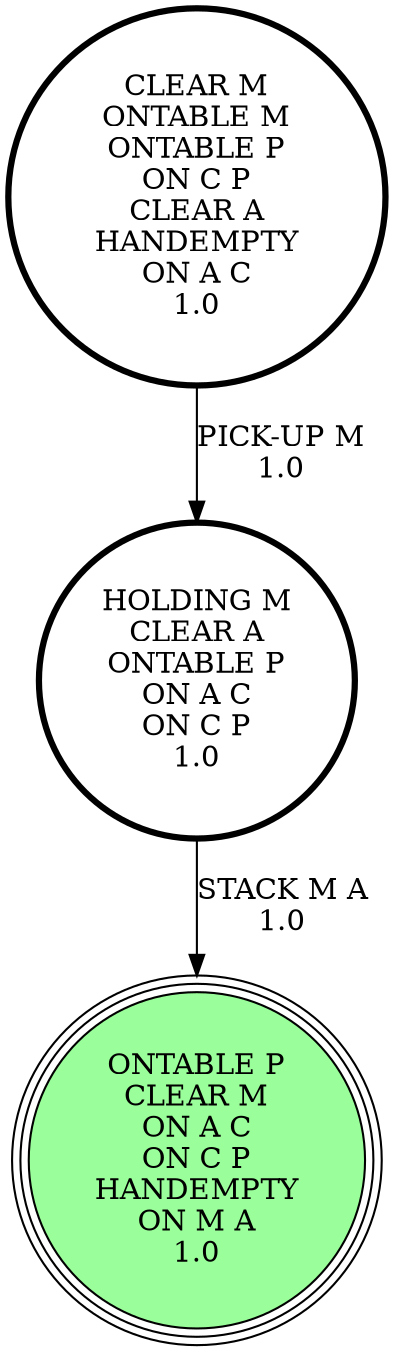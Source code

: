 digraph {
"HOLDING M\nCLEAR A\nONTABLE P\nON A C\nON C P\n1.0\n" -> "ONTABLE P\nCLEAR M\nON A C\nON C P\nHANDEMPTY\nON M A\n1.0\n"[label="STACK M A\n1.0\n"];
"CLEAR M\nONTABLE M\nONTABLE P\nON C P\nCLEAR A\nHANDEMPTY\nON A C\n1.0\n" -> "HOLDING M\nCLEAR A\nONTABLE P\nON A C\nON C P\n1.0\n"[label="PICK-UP M\n1.0\n"];
"ONTABLE P\nCLEAR M\nON A C\nON C P\nHANDEMPTY\nON M A\n1.0\n" [shape=circle, style=filled, fillcolor=palegreen1, peripheries=3];
"CLEAR M\nONTABLE M\nONTABLE P\nON C P\nCLEAR A\nHANDEMPTY\nON A C\n1.0\n" [shape=circle, penwidth=3];
"HOLDING M\nCLEAR A\nONTABLE P\nON A C\nON C P\n1.0\n" [shape=circle, penwidth=3];
"ONTABLE P\nCLEAR M\nON A C\nON C P\nHANDEMPTY\nON M A\n1.0\n" [shape=circle, style=filled, fillcolor=palegreen1, peripheries=3];
}
